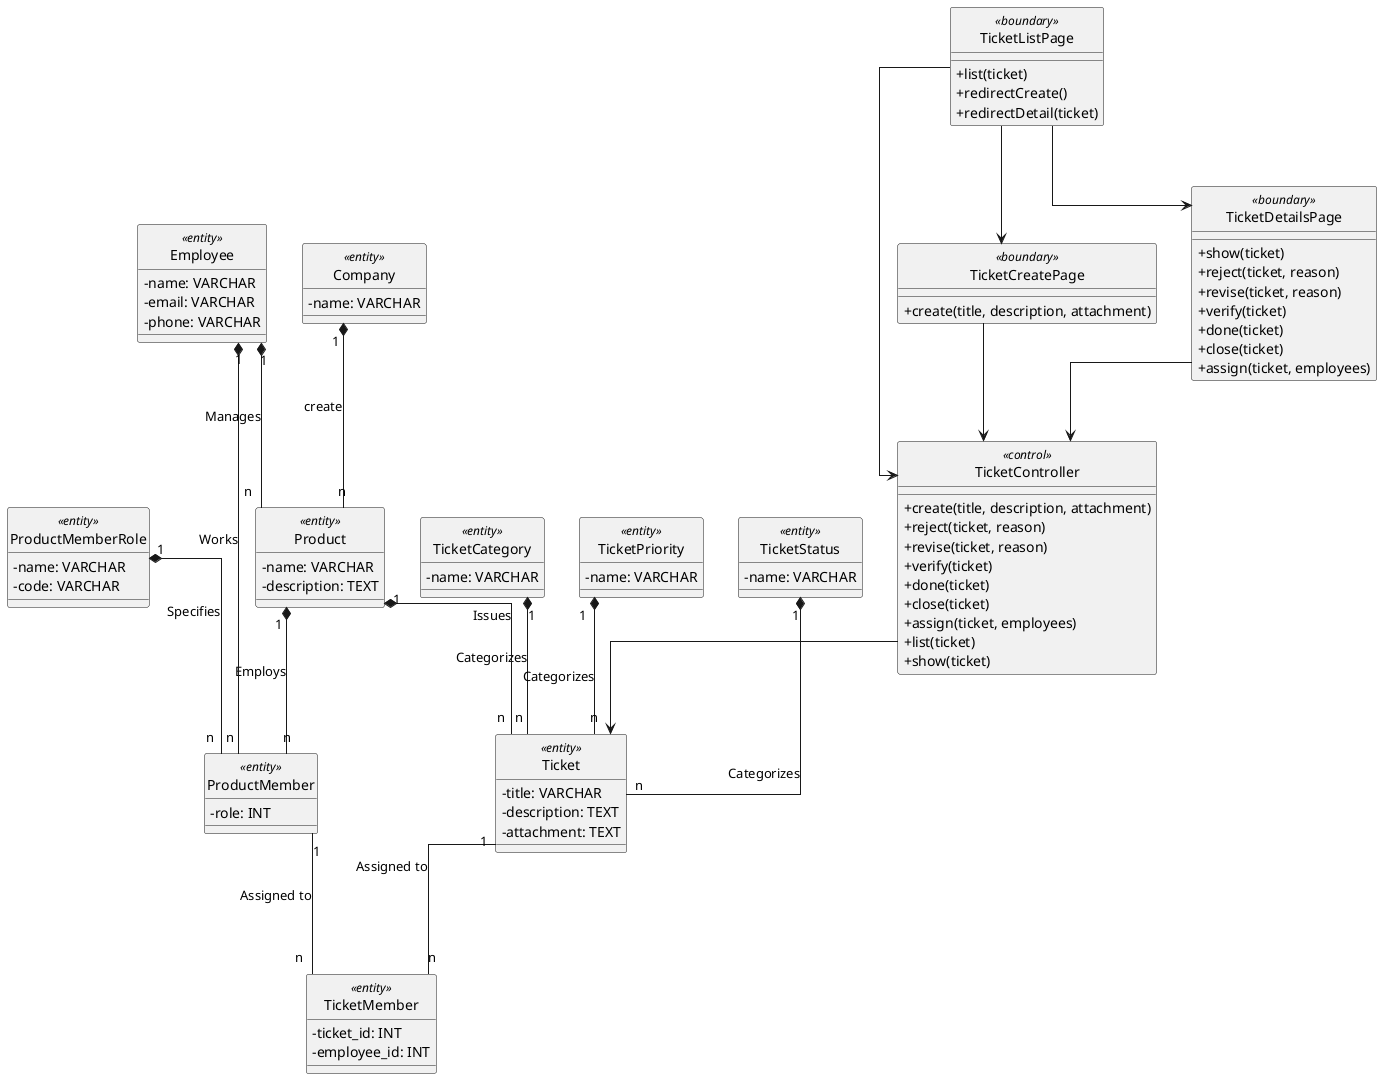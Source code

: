 @startuml class diagram
skinparam linetype ortho
' avoid problems with angled crows feet
' skinparam linetype ortho
' hide circle c
hide circle
' Hide the default visibility icons
skinparam classAttributeIconSize 0

'ok
class ProductMemberRole <<entity>> {
  ' + id: INT
  - name: VARCHAR
  - code: VARCHAR
}

' class EmployeeCategory <<entity>> {
'   - id: INT
'   - name: VARCHAR
' }

'ok
class Employee <<entity>> {
'   - id: INT
  - name: VARCHAR
  - email: VARCHAR
  - phone: VARCHAR
'   - employee_category_id: INT
}

'ok
class ProductMember <<entity>> {
'   - id: INT
'   - product_id: INT
'   - employee_id: INT
  - role: INT
}

'ok
class Product <<entity>> {
'   - id: INT
  - name: VARCHAR
  - description: TEXT
'   - product_manager_id: INT
'   - product_status_id: INT
}

'ok
class TicketCategory <<entity>> {
  ' - id: INT
  - name: VARCHAR
}
'ok
class TicketPriority <<entity>> {
  ' - id: INT
  - name: VARCHAR
}
'ok
class TicketStatus <<entity>> {
  ' - id: INT
  - name: VARCHAR
}
'ok
class Ticket <<entity>> {
'   - id: INT
'   - ticket_category_id: INT
'   - ticket_priority_id: INT
'   - ticket_status_id: INT
'   - issue_by_user_id: INT
  - title: VARCHAR
  - description: TEXT
  - attachment: TEXT
}

'ok
class TicketMember <<entity>> {
  ' - id: INT
  - ticket_id: INT
  - employee_id: INT
}

class Company <<entity>> {
  ' - id: INT
  - name: VARCHAR
}


class TicketController <<control>> {
    + create(title, description, attachment)
    + reject(ticket, reason)
    + revise(ticket, reason)
    + verify(ticket)
    + done(ticket)
    + close(ticket)
    + assign(ticket, employees)
    + list(ticket)
    + show(ticket)
}

class TicketListPage <<boundary>> {
    + list(ticket)
    + redirectCreate()
    + redirectDetail(ticket)
}
TicketListPage -->  TicketCreatePage
TicketListPage -->  TicketDetailsPage
TicketListPage -->  TicketController

class TicketCreatePage <<boundary>> {
    + create(title, description, attachment)
}
TicketCreatePage -->  TicketController

class TicketDetailsPage <<boundary>> {
    + show(ticket)
    + reject(ticket, reason)
    + revise(ticket, reason)
    + verify(ticket)
    + done(ticket)
    + close(ticket)
    + assign(ticket, employees)
}
TicketDetailsPage -->  TicketController


TicketController -->  Ticket
TicketCategory "1" *-- "n" Ticket : Categorizes
TicketPriority "1" *-- "n" Ticket : Categorizes
TicketStatus "1" *-- "n" Ticket : Categorizes
' EmployeeCategory "1" *-- "n" Employee : Categorizes
ProductMemberRole "1" *-- "n" ProductMember : Specifies
Company "1" *-- "n" Product : create
Product "1" *-- "n" ProductMember : Employs
Employee "1" *-- "n" ProductMember : Works
Employee "1" *-- "n" Product : Manages
Product "1" *-- "n" Ticket : Issues
' Ticket "m" --- "n" ProductMember : Assigned to
Ticket "1" --- "n" TicketMember : Assigned to
ProductMember "1" --- "n"  TicketMember: Assigned to
' ProductStatus  "1" *-- "n" Product : Categorizes

